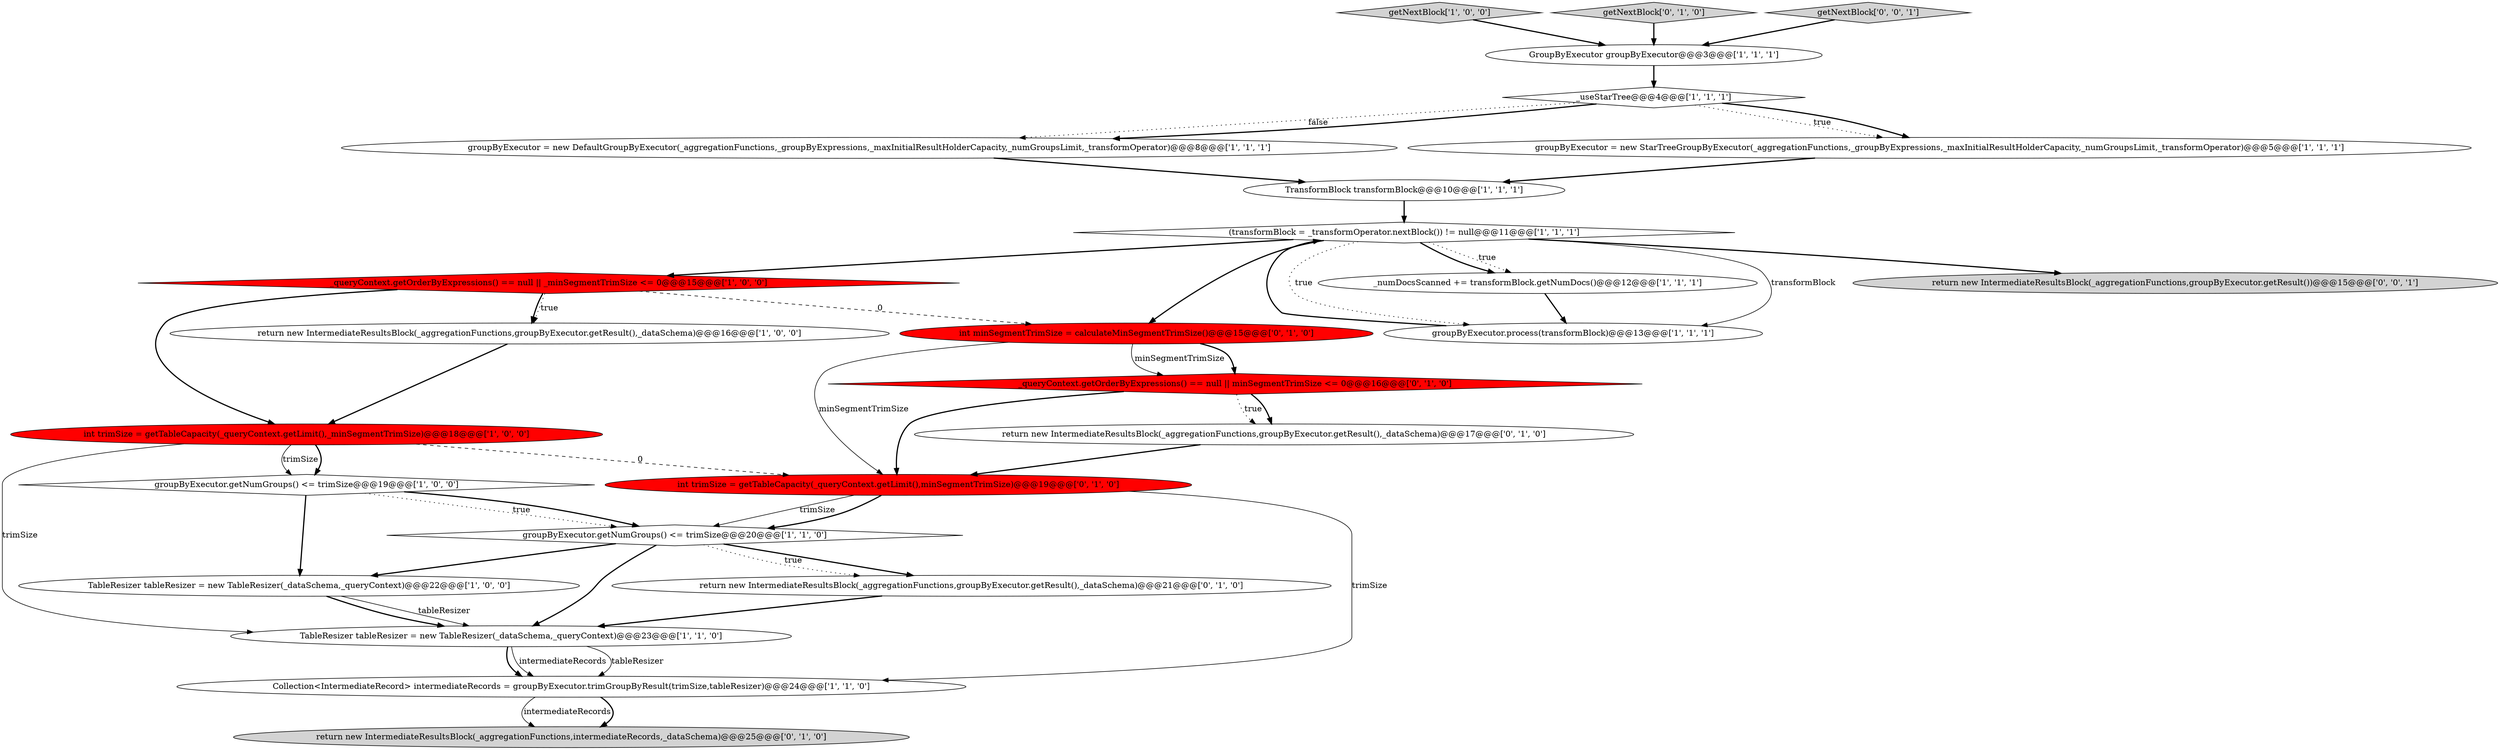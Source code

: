 digraph {
20 [style = filled, label = "return new IntermediateResultsBlock(_aggregationFunctions,groupByExecutor.getResult(),_dataSchema)@@@17@@@['0', '1', '0']", fillcolor = white, shape = ellipse image = "AAA0AAABBB2BBB"];
11 [style = filled, label = "groupByExecutor.getNumGroups() <= trimSize@@@20@@@['1', '1', '0']", fillcolor = white, shape = diamond image = "AAA0AAABBB1BBB"];
12 [style = filled, label = "TableResizer tableResizer = new TableResizer(_dataSchema,_queryContext)@@@23@@@['1', '1', '0']", fillcolor = white, shape = ellipse image = "AAA0AAABBB1BBB"];
25 [style = filled, label = "return new IntermediateResultsBlock(_aggregationFunctions,groupByExecutor.getResult())@@@15@@@['0', '0', '1']", fillcolor = lightgray, shape = ellipse image = "AAA0AAABBB3BBB"];
8 [style = filled, label = "groupByExecutor.process(transformBlock)@@@13@@@['1', '1', '1']", fillcolor = white, shape = ellipse image = "AAA0AAABBB1BBB"];
1 [style = filled, label = "groupByExecutor.getNumGroups() <= trimSize@@@19@@@['1', '0', '0']", fillcolor = white, shape = diamond image = "AAA0AAABBB1BBB"];
22 [style = filled, label = "_queryContext.getOrderByExpressions() == null || minSegmentTrimSize <= 0@@@16@@@['0', '1', '0']", fillcolor = red, shape = diamond image = "AAA1AAABBB2BBB"];
10 [style = filled, label = "Collection<IntermediateRecord> intermediateRecords = groupByExecutor.trimGroupByResult(trimSize,tableResizer)@@@24@@@['1', '1', '0']", fillcolor = white, shape = ellipse image = "AAA0AAABBB1BBB"];
17 [style = filled, label = "int trimSize = getTableCapacity(_queryContext.getLimit(),minSegmentTrimSize)@@@19@@@['0', '1', '0']", fillcolor = red, shape = ellipse image = "AAA1AAABBB2BBB"];
3 [style = filled, label = "return new IntermediateResultsBlock(_aggregationFunctions,groupByExecutor.getResult(),_dataSchema)@@@16@@@['1', '0', '0']", fillcolor = white, shape = ellipse image = "AAA0AAABBB1BBB"];
7 [style = filled, label = "GroupByExecutor groupByExecutor@@@3@@@['1', '1', '1']", fillcolor = white, shape = ellipse image = "AAA0AAABBB1BBB"];
13 [style = filled, label = "TransformBlock transformBlock@@@10@@@['1', '1', '1']", fillcolor = white, shape = ellipse image = "AAA0AAABBB1BBB"];
0 [style = filled, label = "_queryContext.getOrderByExpressions() == null || _minSegmentTrimSize <= 0@@@15@@@['1', '0', '0']", fillcolor = red, shape = diamond image = "AAA1AAABBB1BBB"];
4 [style = filled, label = "TableResizer tableResizer = new TableResizer(_dataSchema,_queryContext)@@@22@@@['1', '0', '0']", fillcolor = white, shape = ellipse image = "AAA0AAABBB1BBB"];
2 [style = filled, label = "groupByExecutor = new DefaultGroupByExecutor(_aggregationFunctions,_groupByExpressions,_maxInitialResultHolderCapacity,_numGroupsLimit,_transformOperator)@@@8@@@['1', '1', '1']", fillcolor = white, shape = ellipse image = "AAA0AAABBB1BBB"];
15 [style = filled, label = "getNextBlock['1', '0', '0']", fillcolor = lightgray, shape = diamond image = "AAA0AAABBB1BBB"];
19 [style = filled, label = "getNextBlock['0', '1', '0']", fillcolor = lightgray, shape = diamond image = "AAA0AAABBB2BBB"];
14 [style = filled, label = "int trimSize = getTableCapacity(_queryContext.getLimit(),_minSegmentTrimSize)@@@18@@@['1', '0', '0']", fillcolor = red, shape = ellipse image = "AAA1AAABBB1BBB"];
6 [style = filled, label = "groupByExecutor = new StarTreeGroupByExecutor(_aggregationFunctions,_groupByExpressions,_maxInitialResultHolderCapacity,_numGroupsLimit,_transformOperator)@@@5@@@['1', '1', '1']", fillcolor = white, shape = ellipse image = "AAA0AAABBB1BBB"];
16 [style = filled, label = "(transformBlock = _transformOperator.nextBlock()) != null@@@11@@@['1', '1', '1']", fillcolor = white, shape = diamond image = "AAA0AAABBB1BBB"];
5 [style = filled, label = "_useStarTree@@@4@@@['1', '1', '1']", fillcolor = white, shape = diamond image = "AAA0AAABBB1BBB"];
23 [style = filled, label = "return new IntermediateResultsBlock(_aggregationFunctions,intermediateRecords,_dataSchema)@@@25@@@['0', '1', '0']", fillcolor = lightgray, shape = ellipse image = "AAA0AAABBB2BBB"];
21 [style = filled, label = "return new IntermediateResultsBlock(_aggregationFunctions,groupByExecutor.getResult(),_dataSchema)@@@21@@@['0', '1', '0']", fillcolor = white, shape = ellipse image = "AAA0AAABBB2BBB"];
9 [style = filled, label = "_numDocsScanned += transformBlock.getNumDocs()@@@12@@@['1', '1', '1']", fillcolor = white, shape = ellipse image = "AAA0AAABBB1BBB"];
24 [style = filled, label = "getNextBlock['0', '0', '1']", fillcolor = lightgray, shape = diamond image = "AAA0AAABBB3BBB"];
18 [style = filled, label = "int minSegmentTrimSize = calculateMinSegmentTrimSize()@@@15@@@['0', '1', '0']", fillcolor = red, shape = ellipse image = "AAA1AAABBB2BBB"];
0->3 [style = bold, label=""];
8->16 [style = bold, label=""];
16->8 [style = dotted, label="true"];
18->17 [style = solid, label="minSegmentTrimSize"];
1->4 [style = bold, label=""];
16->0 [style = bold, label=""];
16->9 [style = dotted, label="true"];
16->18 [style = bold, label=""];
20->17 [style = bold, label=""];
10->23 [style = solid, label="intermediateRecords"];
15->7 [style = bold, label=""];
4->12 [style = solid, label="tableResizer"];
11->21 [style = bold, label=""];
11->4 [style = bold, label=""];
3->14 [style = bold, label=""];
1->11 [style = dotted, label="true"];
5->6 [style = dotted, label="true"];
16->25 [style = bold, label=""];
11->12 [style = bold, label=""];
16->8 [style = solid, label="transformBlock"];
12->10 [style = solid, label="tableResizer"];
9->8 [style = bold, label=""];
13->16 [style = bold, label=""];
14->1 [style = bold, label=""];
1->11 [style = bold, label=""];
2->13 [style = bold, label=""];
21->12 [style = bold, label=""];
5->2 [style = dotted, label="false"];
14->1 [style = solid, label="trimSize"];
5->2 [style = bold, label=""];
7->5 [style = bold, label=""];
0->14 [style = bold, label=""];
12->10 [style = bold, label=""];
18->22 [style = bold, label=""];
22->20 [style = dotted, label="true"];
5->6 [style = bold, label=""];
22->20 [style = bold, label=""];
10->23 [style = bold, label=""];
6->13 [style = bold, label=""];
17->10 [style = solid, label="trimSize"];
12->10 [style = solid, label="intermediateRecords"];
4->12 [style = bold, label=""];
22->17 [style = bold, label=""];
0->18 [style = dashed, label="0"];
14->17 [style = dashed, label="0"];
0->3 [style = dotted, label="true"];
18->22 [style = solid, label="minSegmentTrimSize"];
11->21 [style = dotted, label="true"];
24->7 [style = bold, label=""];
14->12 [style = solid, label="trimSize"];
19->7 [style = bold, label=""];
16->9 [style = bold, label=""];
17->11 [style = solid, label="trimSize"];
17->11 [style = bold, label=""];
}

